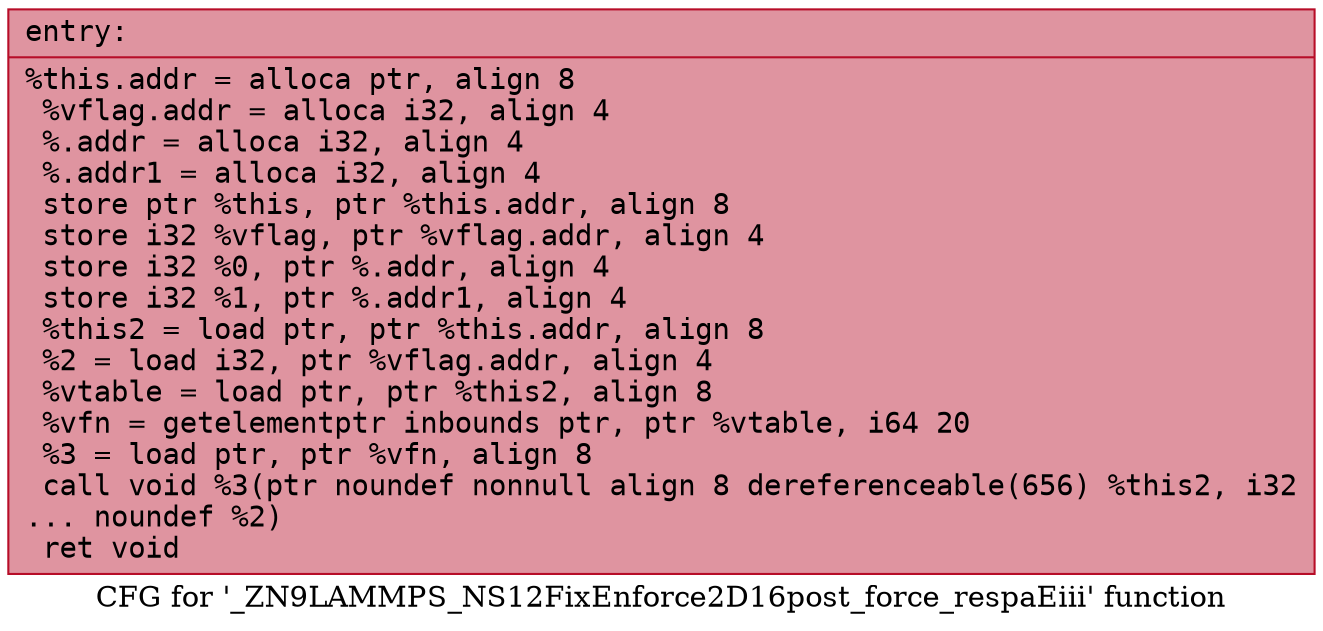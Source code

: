 digraph "CFG for '_ZN9LAMMPS_NS12FixEnforce2D16post_force_respaEiii' function" {
	label="CFG for '_ZN9LAMMPS_NS12FixEnforce2D16post_force_respaEiii' function";

	Node0x5584e9b3e730 [shape=record,color="#b70d28ff", style=filled, fillcolor="#b70d2870" fontname="Courier",label="{entry:\l|  %this.addr = alloca ptr, align 8\l  %vflag.addr = alloca i32, align 4\l  %.addr = alloca i32, align 4\l  %.addr1 = alloca i32, align 4\l  store ptr %this, ptr %this.addr, align 8\l  store i32 %vflag, ptr %vflag.addr, align 4\l  store i32 %0, ptr %.addr, align 4\l  store i32 %1, ptr %.addr1, align 4\l  %this2 = load ptr, ptr %this.addr, align 8\l  %2 = load i32, ptr %vflag.addr, align 4\l  %vtable = load ptr, ptr %this2, align 8\l  %vfn = getelementptr inbounds ptr, ptr %vtable, i64 20\l  %3 = load ptr, ptr %vfn, align 8\l  call void %3(ptr noundef nonnull align 8 dereferenceable(656) %this2, i32\l... noundef %2)\l  ret void\l}"];
}
